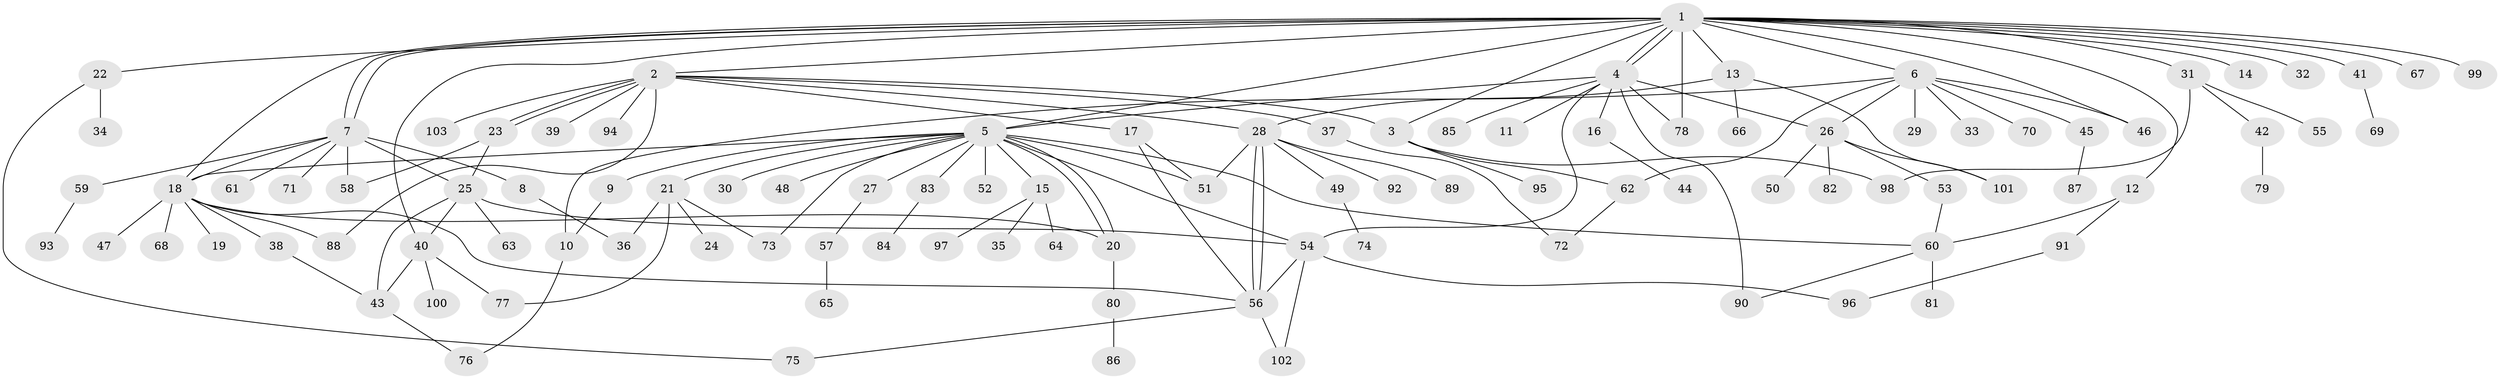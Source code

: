 // Generated by graph-tools (version 1.1) at 2025/14/03/09/25 04:14:29]
// undirected, 103 vertices, 144 edges
graph export_dot {
graph [start="1"]
  node [color=gray90,style=filled];
  1;
  2;
  3;
  4;
  5;
  6;
  7;
  8;
  9;
  10;
  11;
  12;
  13;
  14;
  15;
  16;
  17;
  18;
  19;
  20;
  21;
  22;
  23;
  24;
  25;
  26;
  27;
  28;
  29;
  30;
  31;
  32;
  33;
  34;
  35;
  36;
  37;
  38;
  39;
  40;
  41;
  42;
  43;
  44;
  45;
  46;
  47;
  48;
  49;
  50;
  51;
  52;
  53;
  54;
  55;
  56;
  57;
  58;
  59;
  60;
  61;
  62;
  63;
  64;
  65;
  66;
  67;
  68;
  69;
  70;
  71;
  72;
  73;
  74;
  75;
  76;
  77;
  78;
  79;
  80;
  81;
  82;
  83;
  84;
  85;
  86;
  87;
  88;
  89;
  90;
  91;
  92;
  93;
  94;
  95;
  96;
  97;
  98;
  99;
  100;
  101;
  102;
  103;
  1 -- 2;
  1 -- 3;
  1 -- 4;
  1 -- 4;
  1 -- 5;
  1 -- 6;
  1 -- 7;
  1 -- 7;
  1 -- 12;
  1 -- 13;
  1 -- 14;
  1 -- 18;
  1 -- 22;
  1 -- 31;
  1 -- 32;
  1 -- 40;
  1 -- 41;
  1 -- 46;
  1 -- 67;
  1 -- 78;
  1 -- 99;
  2 -- 3;
  2 -- 17;
  2 -- 23;
  2 -- 23;
  2 -- 28;
  2 -- 37;
  2 -- 39;
  2 -- 88;
  2 -- 94;
  2 -- 103;
  3 -- 62;
  3 -- 95;
  3 -- 98;
  4 -- 5;
  4 -- 11;
  4 -- 16;
  4 -- 26;
  4 -- 54;
  4 -- 78;
  4 -- 85;
  4 -- 90;
  5 -- 9;
  5 -- 15;
  5 -- 18;
  5 -- 20;
  5 -- 20;
  5 -- 21;
  5 -- 27;
  5 -- 30;
  5 -- 48;
  5 -- 51;
  5 -- 52;
  5 -- 54;
  5 -- 60;
  5 -- 73;
  5 -- 83;
  6 -- 10;
  6 -- 26;
  6 -- 29;
  6 -- 33;
  6 -- 45;
  6 -- 46;
  6 -- 62;
  6 -- 70;
  7 -- 8;
  7 -- 18;
  7 -- 25;
  7 -- 58;
  7 -- 59;
  7 -- 61;
  7 -- 71;
  8 -- 36;
  9 -- 10;
  10 -- 76;
  12 -- 60;
  12 -- 91;
  13 -- 28;
  13 -- 66;
  13 -- 101;
  15 -- 35;
  15 -- 64;
  15 -- 97;
  16 -- 44;
  17 -- 51;
  17 -- 56;
  18 -- 19;
  18 -- 20;
  18 -- 38;
  18 -- 47;
  18 -- 56;
  18 -- 68;
  18 -- 88;
  20 -- 80;
  21 -- 24;
  21 -- 36;
  21 -- 73;
  21 -- 77;
  22 -- 34;
  22 -- 75;
  23 -- 25;
  23 -- 58;
  25 -- 40;
  25 -- 43;
  25 -- 54;
  25 -- 63;
  26 -- 50;
  26 -- 53;
  26 -- 82;
  26 -- 101;
  27 -- 57;
  28 -- 49;
  28 -- 51;
  28 -- 56;
  28 -- 56;
  28 -- 89;
  28 -- 92;
  31 -- 42;
  31 -- 55;
  31 -- 98;
  37 -- 72;
  38 -- 43;
  40 -- 43;
  40 -- 77;
  40 -- 100;
  41 -- 69;
  42 -- 79;
  43 -- 76;
  45 -- 87;
  49 -- 74;
  53 -- 60;
  54 -- 56;
  54 -- 96;
  54 -- 102;
  56 -- 75;
  56 -- 102;
  57 -- 65;
  59 -- 93;
  60 -- 81;
  60 -- 90;
  62 -- 72;
  80 -- 86;
  83 -- 84;
  91 -- 96;
}
